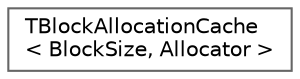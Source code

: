 digraph "Graphical Class Hierarchy"
{
 // INTERACTIVE_SVG=YES
 // LATEX_PDF_SIZE
  bgcolor="transparent";
  edge [fontname=Helvetica,fontsize=10,labelfontname=Helvetica,labelfontsize=10];
  node [fontname=Helvetica,fontsize=10,shape=box,height=0.2,width=0.4];
  rankdir="LR";
  Node0 [id="Node000000",label="TBlockAllocationCache\l\< BlockSize, Allocator \>",height=0.2,width=0.4,color="grey40", fillcolor="white", style="filled",URL="$d4/dbe/classTBlockAllocationCache.html",tooltip=" "];
}
